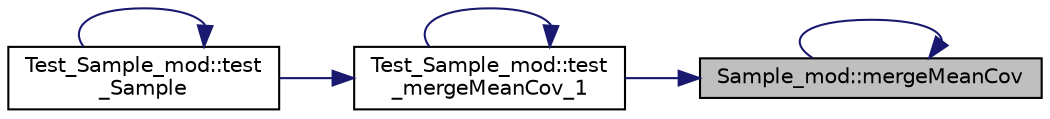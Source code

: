 digraph "Sample_mod::mergeMeanCov"
{
 // LATEX_PDF_SIZE
  edge [fontname="Helvetica",fontsize="10",labelfontname="Helvetica",labelfontsize="10"];
  node [fontname="Helvetica",fontsize="10",shape=record];
  rankdir="RL";
  Node1 [label="Sample_mod::mergeMeanCov",height=0.2,width=0.4,color="black", fillcolor="grey75", style="filled", fontcolor="black",tooltip="Given two input sample means and covariance matrices, return the combination of them as a single mean..."];
  Node1 -> Node1 [dir="back",color="midnightblue",fontsize="10",style="solid",fontname="Helvetica"];
  Node1 -> Node2 [dir="back",color="midnightblue",fontsize="10",style="solid",fontname="Helvetica"];
  Node2 [label="Test_Sample_mod::test\l_mergeMeanCov_1",height=0.2,width=0.4,color="black", fillcolor="white", style="filled",URL="$namespaceTest__Sample__mod.html#ad1a6b343c5b4d6398f61e2d1ccdaa8a5",tooltip=" "];
  Node2 -> Node2 [dir="back",color="midnightblue",fontsize="10",style="solid",fontname="Helvetica"];
  Node2 -> Node3 [dir="back",color="midnightblue",fontsize="10",style="solid",fontname="Helvetica"];
  Node3 [label="Test_Sample_mod::test\l_Sample",height=0.2,width=0.4,color="black", fillcolor="white", style="filled",URL="$namespaceTest__Sample__mod.html#a91b109f0aa7398a5b922aecc1cf52f24",tooltip=" "];
  Node3 -> Node3 [dir="back",color="midnightblue",fontsize="10",style="solid",fontname="Helvetica"];
}
